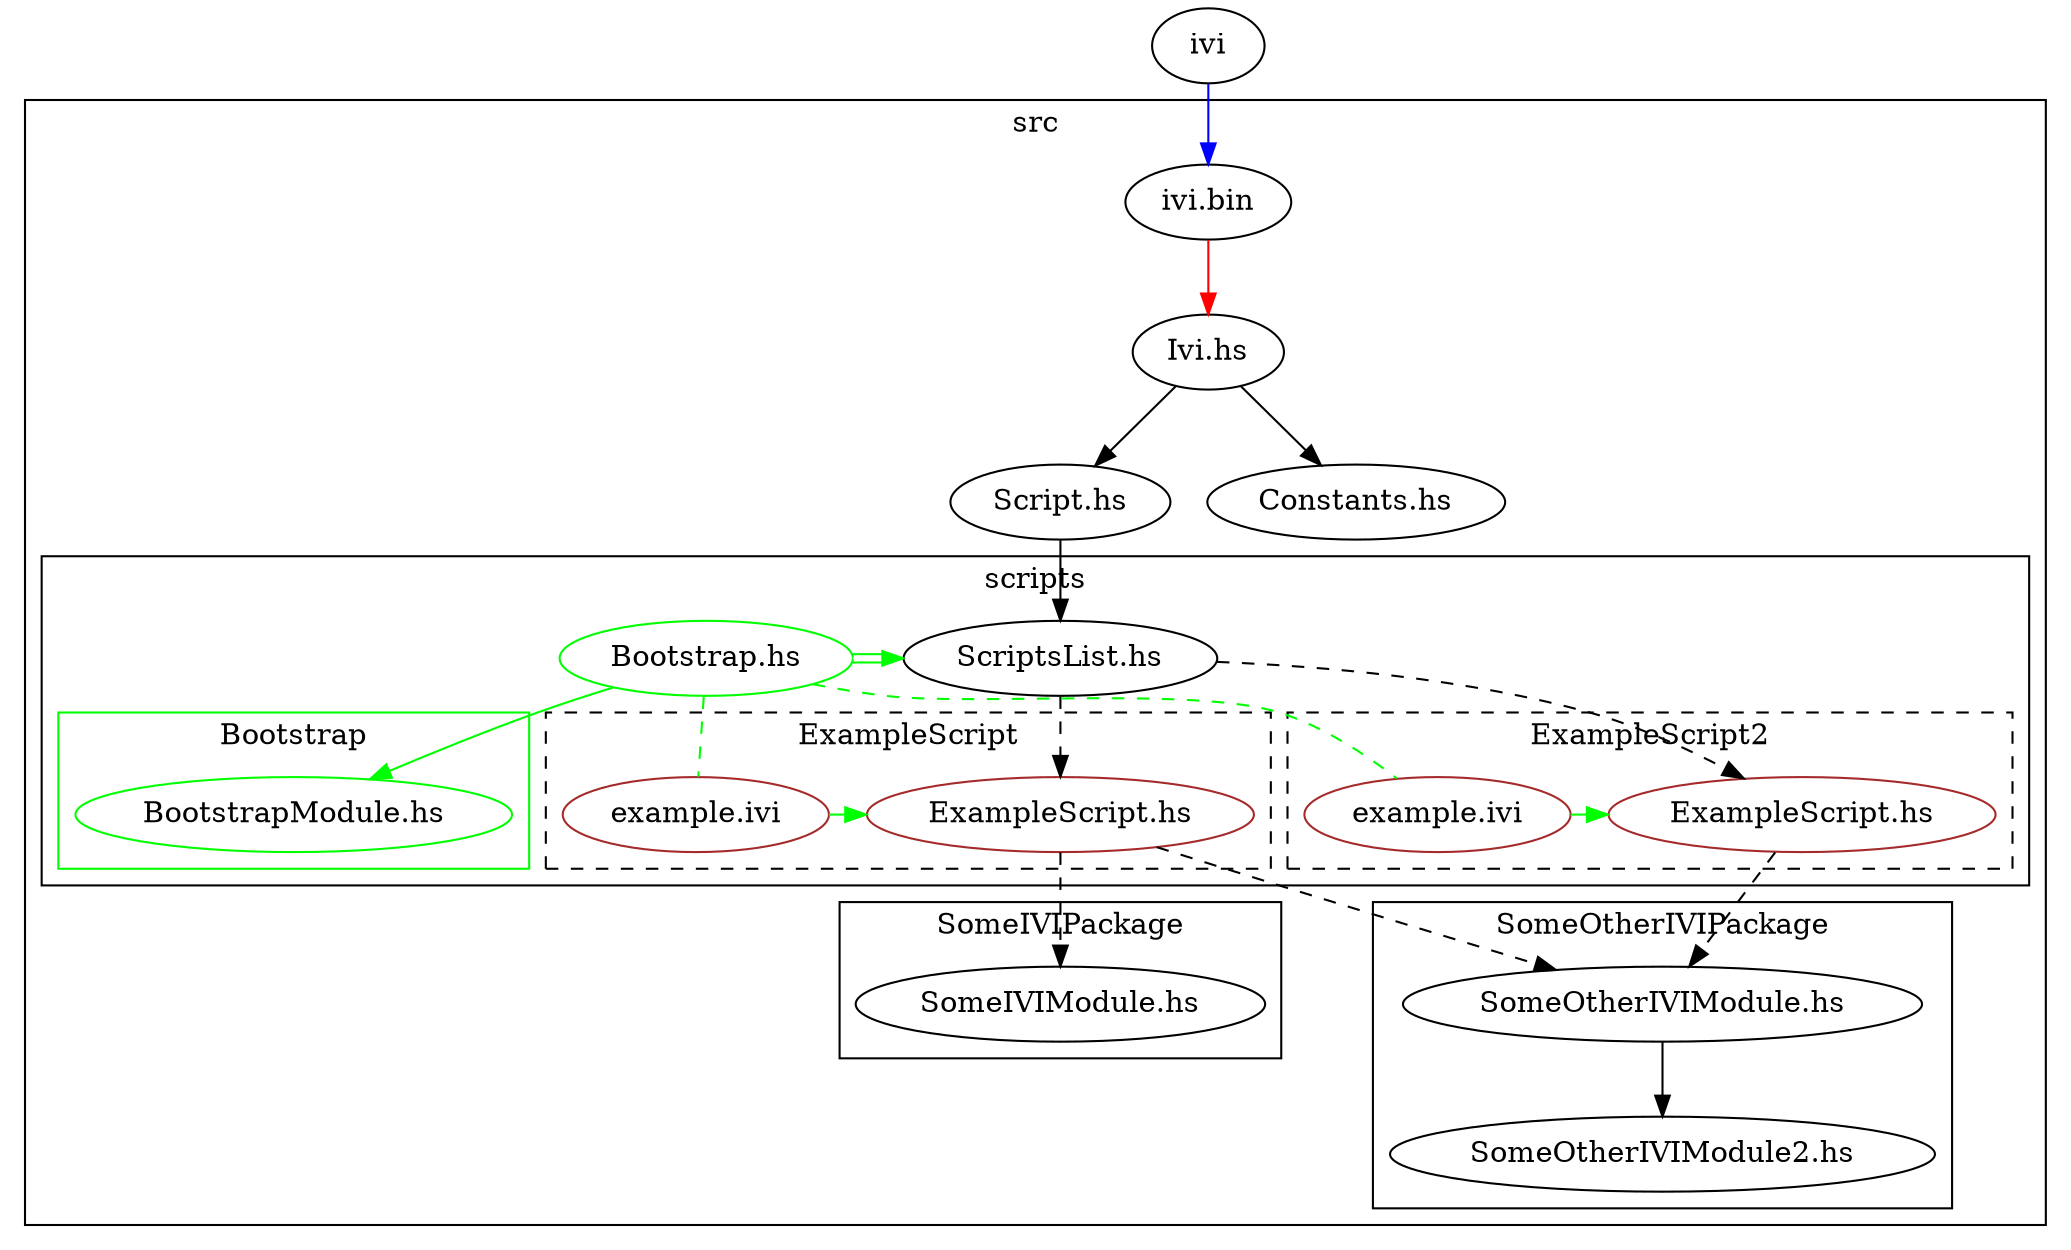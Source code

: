 digraph G {
    ivilink [label="ivi"];

    subgraph cluster_src {
        label = "src";
        
        ivibin [label="ivi.bin"];
        
        ivihs [label="Ivi.hs"];
        scripths [label="Script.hs"];
        constantshs [label="Constants.hs"];

        {rank=same scripths constantshs};

        ivihs -> scripths;
        ivihs -> constantshs;

        subgraph cluster_src_scripts {
            label = "scripts";
            scriptslisths [label="ScriptsList.hs"];

            bootstraphs [label="Bootstrap.hs", color="green"];
            bootstraphs -> scriptslisths [color="green:white:green"];           

            {rank=same bootstraphs scriptslisths};

            subgraph cluster_scr_scripts_bootstrap {
                label = "Bootstrap";
                color = "green";
            
                bootstrapmodulehs [label="BootstrapModule.hs",color="green"];
            }
            bootstraphs -> bootstrapmodulehs[color="green"];

            subgraph cluster_src_scripts_examplescript {
                label = "ExampleScript";
                style = "dashed";
                
                examplescripths [label="ExampleScript.hs", color="brown"];
                ivifile [label="example.ivi",color="brown"];
                ivifile -> examplescripths [color="green"];
                {rank=same ivifile examplescripths};
            }
            
            subgraph cluster_src_scripts_examplescript2 {
                label = "ExampleScript2";
                style = "dashed";
                
                examplescript2hs [label="ExampleScript.hs", color="brown"];
                ivifile2 [label="example.ivi", color="brown"];
                ivifile2 -> examplescript2hs [color="green"];
                {rank=same ivifile2 examplescript2hs};
            }
            scriptslisths -> examplescripths [style="dashed"];
            scriptslisths -> examplescript2hs [style="dashed"];

            
            bootstraphs -> ivifile [color="green",arrowhead ="none",style="dashed"];
            bootstraphs -> ivifile2 [color="green",arrowhead ="none",style="dashed"];

        }
        

        scripths -> scriptslisths;
    
        subgraph cluster_src_ivipackage {
            label = "SomeIVIPackage";
            ivimodule [label="SomeIVIModule.hs"];
        }
        subgraph cluster_src_otherivipackage {
            label = "SomeOtherIVIPackage";
            otherivimodule [label="SomeOtherIVIModule.hs"];
            otherivimodule2 [label="SomeOtherIVIModule2.hs"];
            otherivimodule -> otherivimodule2;
        }
    }
    examplescripths -> ivimodule [style="dashed"];
    examplescripths -> otherivimodule [style="dashed"];
    examplescript2hs -> otherivimodule [style="dashed"];
    ivilink ->ivibin [color="blue"];
    ivibin -> ivihs [color="red"];
}
